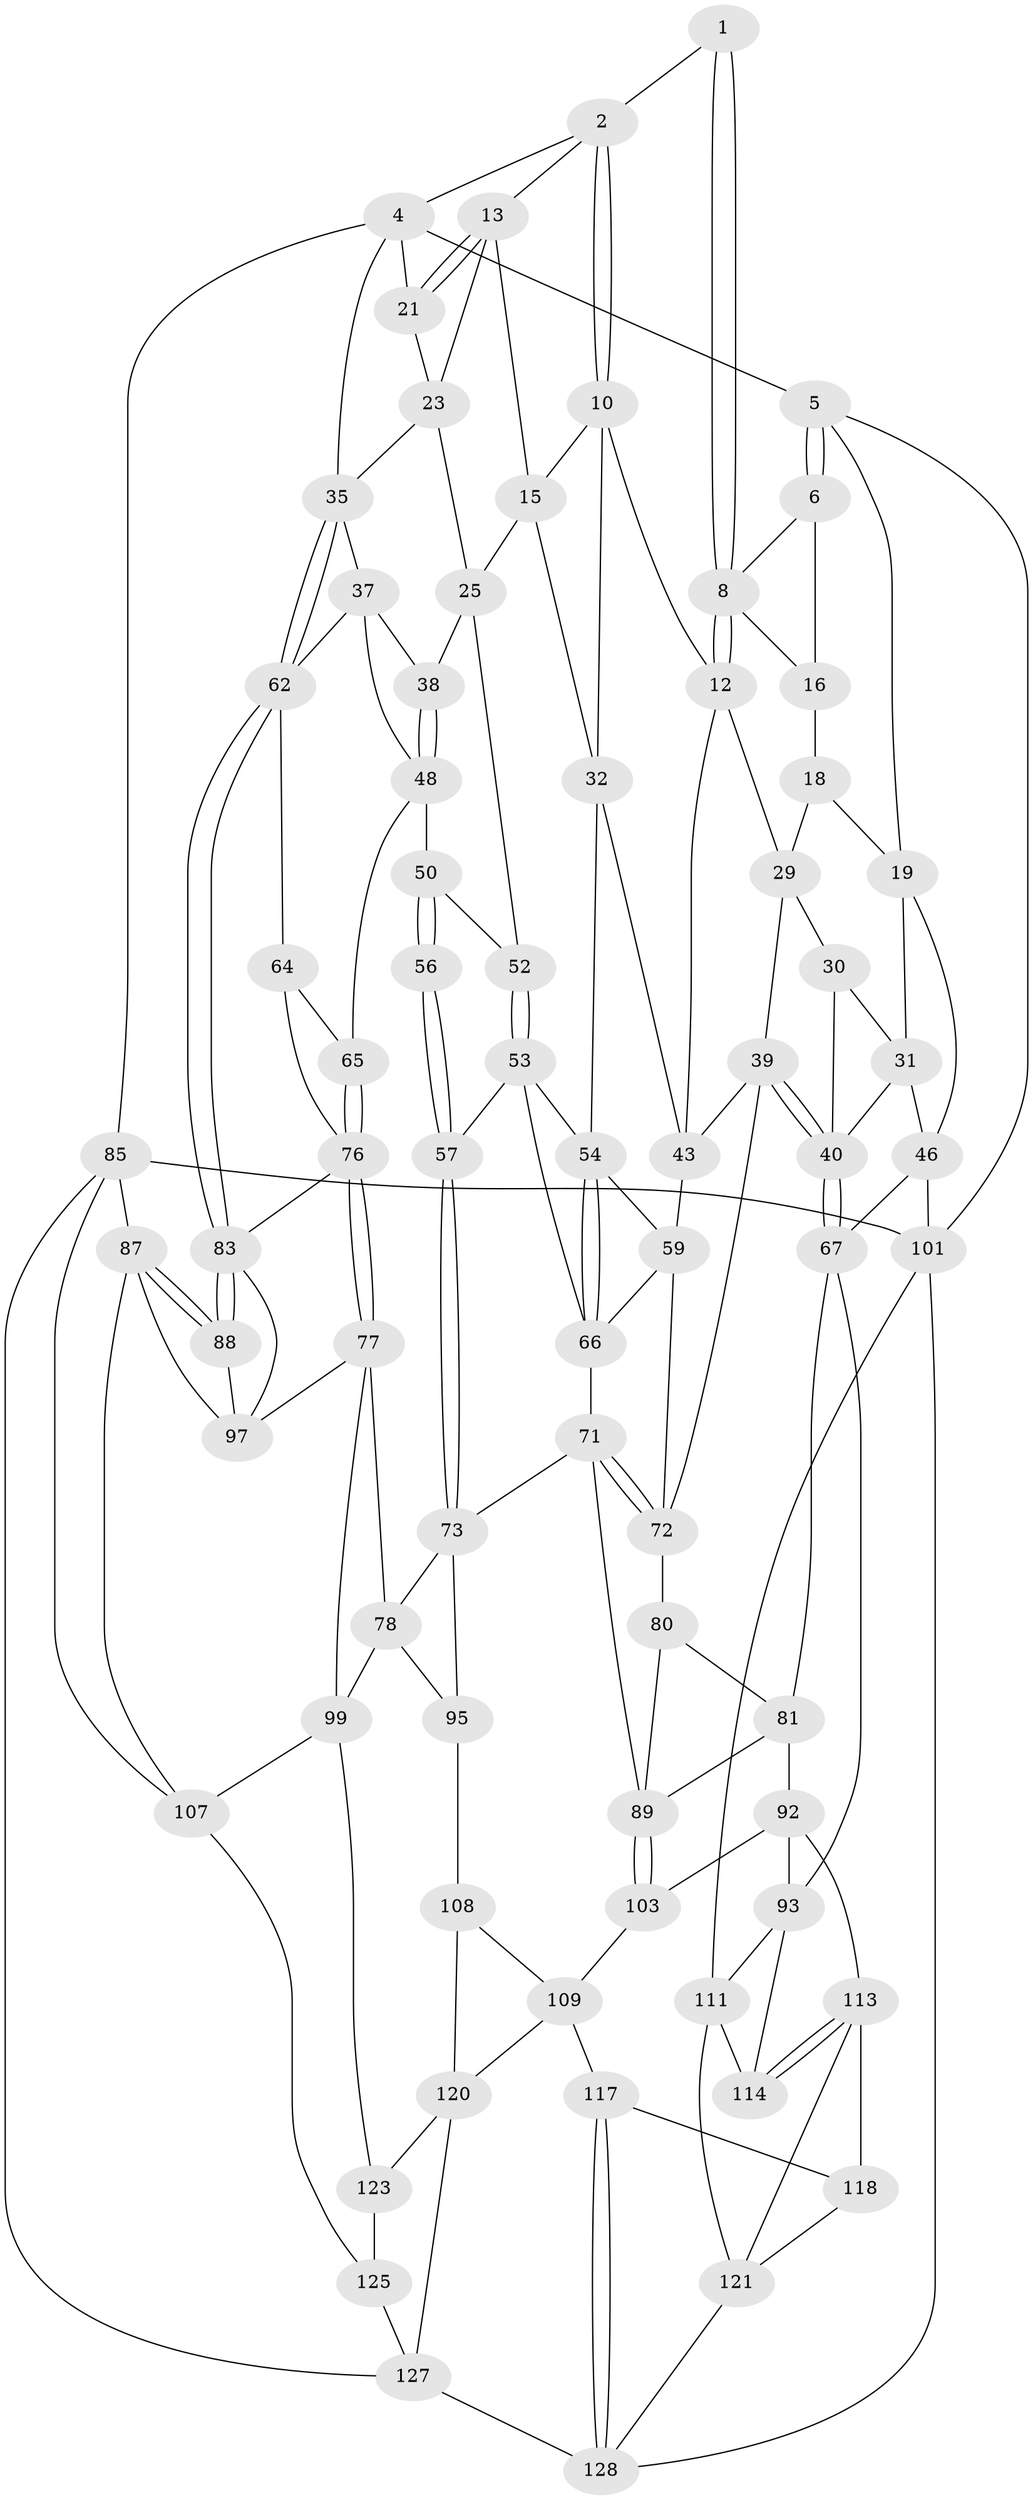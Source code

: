 // Generated by graph-tools (version 1.1) at 2025/52/02/27/25 19:52:37]
// undirected, 74 vertices, 160 edges
graph export_dot {
graph [start="1"]
  node [color=gray90,style=filled];
  1 [pos="+0.39378219934935793+0"];
  2 [pos="+0.6013710046785861+0",super="+3"];
  4 [pos="+1+0",super="+22"];
  5 [pos="+0+0"];
  6 [pos="+0+0",super="+7"];
  8 [pos="+0.3785735348450279+0.15076150119000217",super="+9"];
  10 [pos="+0.5997049155605773+0",super="+11"];
  12 [pos="+0.38671689379464136+0.16878477292196256",super="+33"];
  13 [pos="+0.8623496544170898+0.019743177638736963",super="+14"];
  15 [pos="+0.7296299413669337+0.1170094274273298",super="+27"];
  16 [pos="+0.16935310665565595+0.14346342736693785",super="+17"];
  18 [pos="+0.09104753925150458+0.14085615982965677",super="+28"];
  19 [pos="+0.07722955858185916+0.14726339623099627",super="+20"];
  21 [pos="+1+0.045021866790713974"];
  23 [pos="+0.8673016482243269+0.10907679762545842",super="+24"];
  25 [pos="+0.7651547206298657+0.2887297951425333",super="+26"];
  29 [pos="+0.19828773115411152+0.18361461873988622",super="+34"];
  30 [pos="+0.16131463052187753+0.25714999407767825"];
  31 [pos="+0.02702641393389761+0.2562339138733946",super="+47"];
  32 [pos="+0.6346562266709262+0.25304737217842405",super="+42"];
  35 [pos="+1+0.1664008935703854",super="+36"];
  37 [pos="+0.9143187687744863+0.34196607374691557",super="+61"];
  38 [pos="+0.796526686775497+0.31119192583358984"];
  39 [pos="+0.2570558123828235+0.39121702881660236",super="+45"];
  40 [pos="+0.19846764902555944+0.40306845365683674",super="+41"];
  43 [pos="+0.4505909412420803+0.31070928549372134",super="+44"];
  46 [pos="+0+0.37252693616604027",super="+69"];
  48 [pos="+0.8126278249379845+0.4205846722852737",super="+49"];
  50 [pos="+0.8010848169705389+0.44722252859989226",super="+51"];
  52 [pos="+0.6985478806739096+0.2937424016815755"];
  53 [pos="+0.676010393318798+0.335169597502584",super="+58"];
  54 [pos="+0.5880417677023099+0.39487076647744995",super="+55"];
  56 [pos="+0.7492384460450037+0.4648670081352355"];
  57 [pos="+0.6970943369113815+0.5143323791027781"];
  59 [pos="+0.5015762733603084+0.40046767327426197",super="+60"];
  62 [pos="+1+0.38588044170789926",super="+63"];
  64 [pos="+0.9117446901974076+0.4556631077177105"];
  65 [pos="+0.8413795858374593+0.46806545896555324"];
  66 [pos="+0.5970428620815215+0.44327793407076543",super="+70"];
  67 [pos="+0.17007797389740997+0.4342947499760496",super="+68"];
  71 [pos="+0.5149629742352332+0.5749063605671489",super="+75"];
  72 [pos="+0.5060967294548497+0.5635385976182483",super="+79"];
  73 [pos="+0.6956536590762452+0.5270651672947436",super="+74"];
  76 [pos="+0.8252111107630514+0.5515329471036668",super="+82"];
  77 [pos="+0.8024094421654749+0.5808485126231678",super="+98"];
  78 [pos="+0.7710450762460135+0.574936448632619",super="+94"];
  80 [pos="+0.3329086929377422+0.5332593231180931"];
  81 [pos="+0.24845629750491965+0.549338967319633",super="+91"];
  83 [pos="+1+0.6110328597775807",super="+84"];
  85 [pos="+1+1",super="+86"];
  87 [pos="+1+0.6704697493356102",super="+106"];
  88 [pos="+1+0.6637211578260312"];
  89 [pos="+0.36596263652007655+0.6271101370641681",super="+90"];
  92 [pos="+0.22228600152009778+0.6403895959802184",super="+104"];
  93 [pos="+0.06432786585414847+0.6017409822439573",super="+110"];
  95 [pos="+0.6221675081126856+0.7683706818644479",super="+96"];
  97 [pos="+0.8534566897526585+0.6443071595856311",super="+105"];
  99 [pos="+0.7472729049507217+0.7945194421265259",super="+100"];
  101 [pos="+0+1",super="+102"];
  103 [pos="+0.335226563232331+0.7267764342139894"];
  107 [pos="+0.8428574183848678+0.8202603134853766",super="+122"];
  108 [pos="+0.3860336941418873+0.733488961779976",super="+115"];
  109 [pos="+0.34242218193065765+0.7311113272456382",super="+116"];
  111 [pos="+0.028790332975812773+0.8196270793998929",super="+112"];
  113 [pos="+0.2084655341247177+0.8049124522596017",super="+119"];
  114 [pos="+0.13582462263335007+0.7757872839315195"];
  117 [pos="+0.3637553008860273+0.9082831596748236"];
  118 [pos="+0.22907271850295052+0.8650498299140098"];
  120 [pos="+0.43012190857865773+0.8949346376221577",super="+124"];
  121 [pos="+0.02793773006169726+0.9206195940522195",super="+126"];
  123 [pos="+0.6716623378349044+0.9744754331925177"];
  125 [pos="+0.8776134057644822+0.9567821692562539"];
  127 [pos="+0.6190313022456728+1",super="+130"];
  128 [pos="+0.2640811931569112+1",super="+129"];
  1 -- 2;
  1 -- 8;
  1 -- 8;
  2 -- 10;
  2 -- 10;
  2 -- 4;
  2 -- 13;
  4 -- 5;
  4 -- 85;
  4 -- 35;
  4 -- 21;
  5 -- 6;
  5 -- 6;
  5 -- 19;
  5 -- 101;
  6 -- 8;
  6 -- 16;
  8 -- 12;
  8 -- 12;
  8 -- 16;
  10 -- 15;
  10 -- 32;
  10 -- 12;
  12 -- 43;
  12 -- 29;
  13 -- 21;
  13 -- 21;
  13 -- 15;
  13 -- 23;
  15 -- 32;
  15 -- 25;
  16 -- 18 [weight=2];
  18 -- 19;
  18 -- 29;
  19 -- 31;
  19 -- 46;
  21 -- 23;
  23 -- 25;
  23 -- 35;
  25 -- 38;
  25 -- 52;
  29 -- 30;
  29 -- 39;
  30 -- 31;
  30 -- 40;
  31 -- 46;
  31 -- 40;
  32 -- 43;
  32 -- 54;
  35 -- 62;
  35 -- 62;
  35 -- 37;
  37 -- 38;
  37 -- 48;
  37 -- 62;
  38 -- 48;
  38 -- 48;
  39 -- 40;
  39 -- 40;
  39 -- 72;
  39 -- 43;
  40 -- 67;
  40 -- 67;
  43 -- 59;
  46 -- 101;
  46 -- 67;
  48 -- 65;
  48 -- 50;
  50 -- 56 [weight=2];
  50 -- 56;
  50 -- 52;
  52 -- 53;
  52 -- 53;
  53 -- 54;
  53 -- 57;
  53 -- 66;
  54 -- 66;
  54 -- 66;
  54 -- 59;
  56 -- 57;
  56 -- 57;
  57 -- 73;
  57 -- 73;
  59 -- 72;
  59 -- 66;
  62 -- 83;
  62 -- 83;
  62 -- 64;
  64 -- 65;
  64 -- 76;
  65 -- 76;
  65 -- 76;
  66 -- 71;
  67 -- 81;
  67 -- 93;
  71 -- 72;
  71 -- 72;
  71 -- 89;
  71 -- 73;
  72 -- 80;
  73 -- 78;
  73 -- 95;
  76 -- 77;
  76 -- 77;
  76 -- 83;
  77 -- 78;
  77 -- 97;
  77 -- 99;
  78 -- 99;
  78 -- 95;
  80 -- 81;
  80 -- 89;
  81 -- 89;
  81 -- 92;
  83 -- 88;
  83 -- 88;
  83 -- 97;
  85 -- 101;
  85 -- 127;
  85 -- 107;
  85 -- 87;
  87 -- 88;
  87 -- 88;
  87 -- 107;
  87 -- 97;
  88 -- 97;
  89 -- 103;
  89 -- 103;
  92 -- 93;
  92 -- 113;
  92 -- 103;
  93 -- 114;
  93 -- 111;
  95 -- 108 [weight=2];
  99 -- 107;
  99 -- 123;
  101 -- 111;
  101 -- 128;
  103 -- 109;
  107 -- 125;
  108 -- 109;
  108 -- 120;
  109 -- 120;
  109 -- 117;
  111 -- 114;
  111 -- 121;
  113 -- 114;
  113 -- 114;
  113 -- 118;
  113 -- 121;
  117 -- 118;
  117 -- 128;
  117 -- 128;
  118 -- 121;
  120 -- 123;
  120 -- 127;
  121 -- 128;
  123 -- 125;
  125 -- 127;
  127 -- 128;
}
